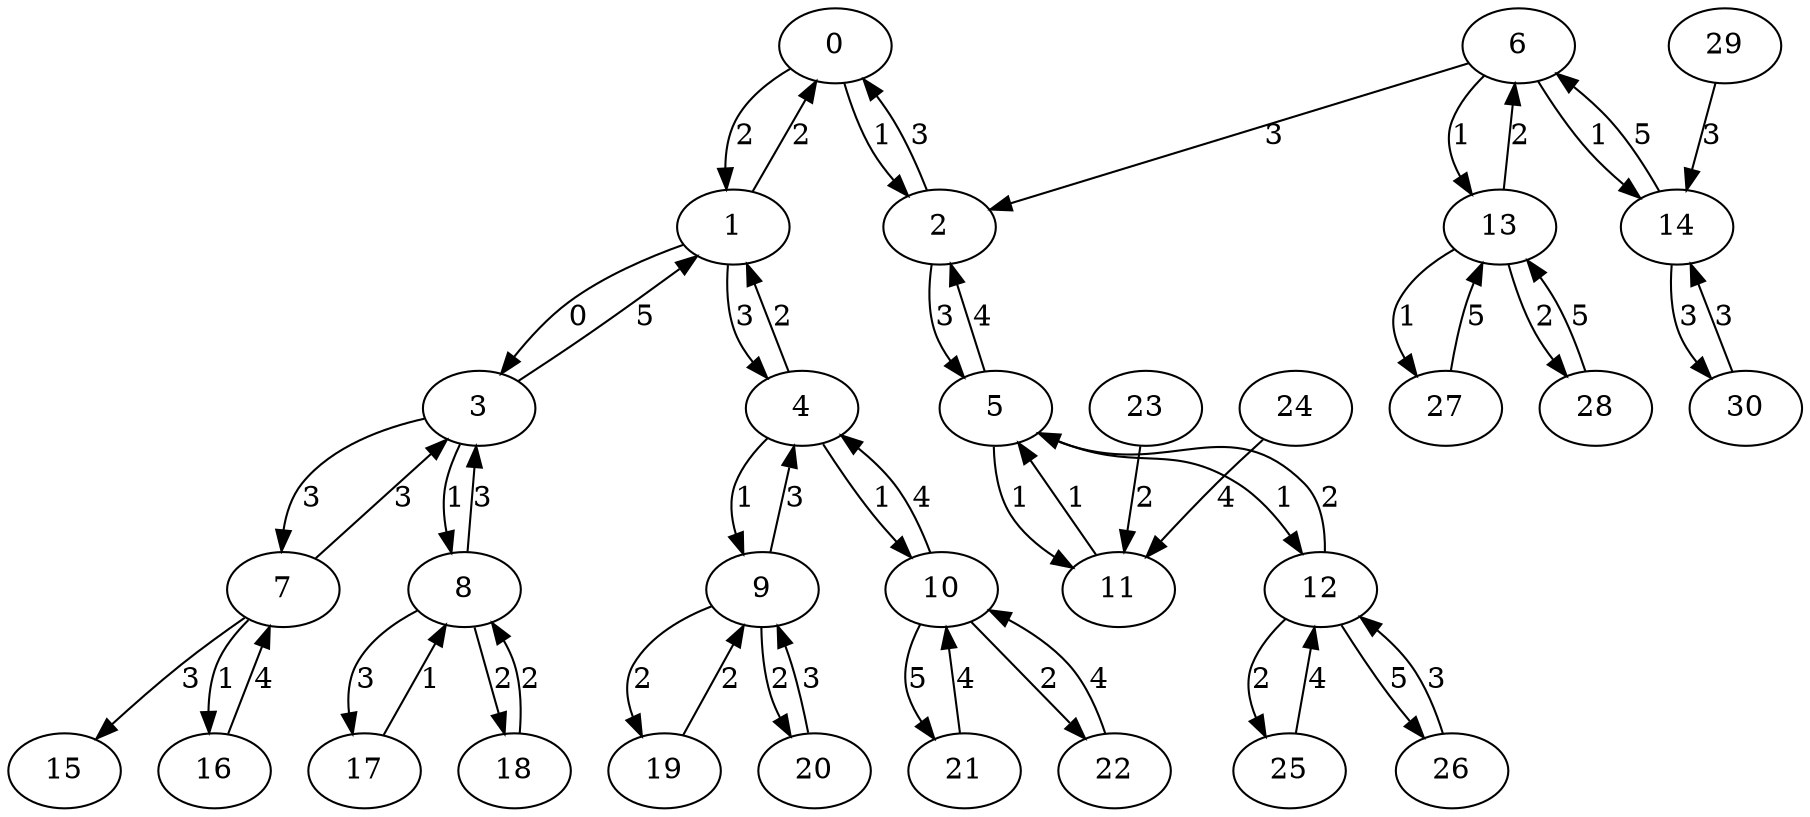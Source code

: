 strict digraph "" {
	0 -> 1	[label=2];
	0 -> 2	[label=1];
	1 -> 0	[label=2];
	1 -> 3	[label=0];
	1 -> 4	[label=3];
	2 -> 0	[label=3];
	2 -> 5	[label=3];
	3 -> 1	[label=5];
	3 -> 7	[label=3];
	3 -> 8	[label=1];
	4 -> 1	[label=2];
	4 -> 9	[label=1];
	4 -> 10	[label=1];
	5 -> 2	[label=4];
	5 -> 11	[label=1];
	5 -> 12	[label=1];
	6 -> 2	[label=3];
	6 -> 13	[label=1];
	6 -> 14	[label=1];
	7 -> 3	[label=3];
	7 -> 15	[label=3];
	7 -> 16	[label=1];
	8 -> 3	[label=3];
	8 -> 17	[label=3];
	8 -> 18	[label=2];
	9 -> 4	[label=3];
	9 -> 19	[label=2];
	9 -> 20	[label=2];
	10 -> 4	[label=4];
	10 -> 21	[label=5];
	10 -> 22	[label=2];
	11 -> 5	[label=1];
	12 -> 5	[label=2];
	12 -> 25	[label=2];
	12 -> 26	[label=5];
	13 -> 6	[label=2];
	13 -> 27	[label=1];
	13 -> 28	[label=2];
	14 -> 6	[label=5];
	14 -> 30	[label=3];
	16 -> 7	[label=4];
	17 -> 8	[label=1];
	18 -> 8	[label=2];
	19 -> 9	[label=2];
	20 -> 9	[label=3];
	21 -> 10	[label=4];
	22 -> 10	[label=4];
	23 -> 11	[label=2];
	24 -> 11	[label=4];
	25 -> 12	[label=4];
	26 -> 12	[label=3];
	27 -> 13	[label=5];
	28 -> 13	[label=5];
	29 -> 14	[label=3];
	30 -> 14	[label=3];
}
